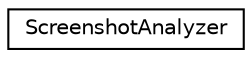 digraph "Graphical Class Hierarchy"
{
 // LATEX_PDF_SIZE
  edge [fontname="Helvetica",fontsize="10",labelfontname="Helvetica",labelfontsize="10"];
  node [fontname="Helvetica",fontsize="10",shape=record];
  rankdir="LR";
  Node0 [label="ScreenshotAnalyzer",height=0.2,width=0.4,color="black", fillcolor="white", style="filled",URL="$classScreenshotAnalyzer.html",tooltip=" "];
}
